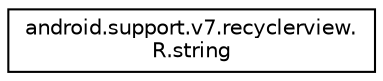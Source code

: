 digraph "Graphical Class Hierarchy"
{
 // INTERACTIVE_SVG=YES
 // LATEX_PDF_SIZE
  edge [fontname="Helvetica",fontsize="10",labelfontname="Helvetica",labelfontsize="10"];
  node [fontname="Helvetica",fontsize="10",shape=record];
  rankdir="LR";
  Node0 [label="android.support.v7.recyclerview.\lR.string",height=0.2,width=0.4,color="black", fillcolor="white", style="filled",URL="$classandroid_1_1support_1_1v7_1_1recyclerview_1_1_r_1_1string.html",tooltip=" "];
}
